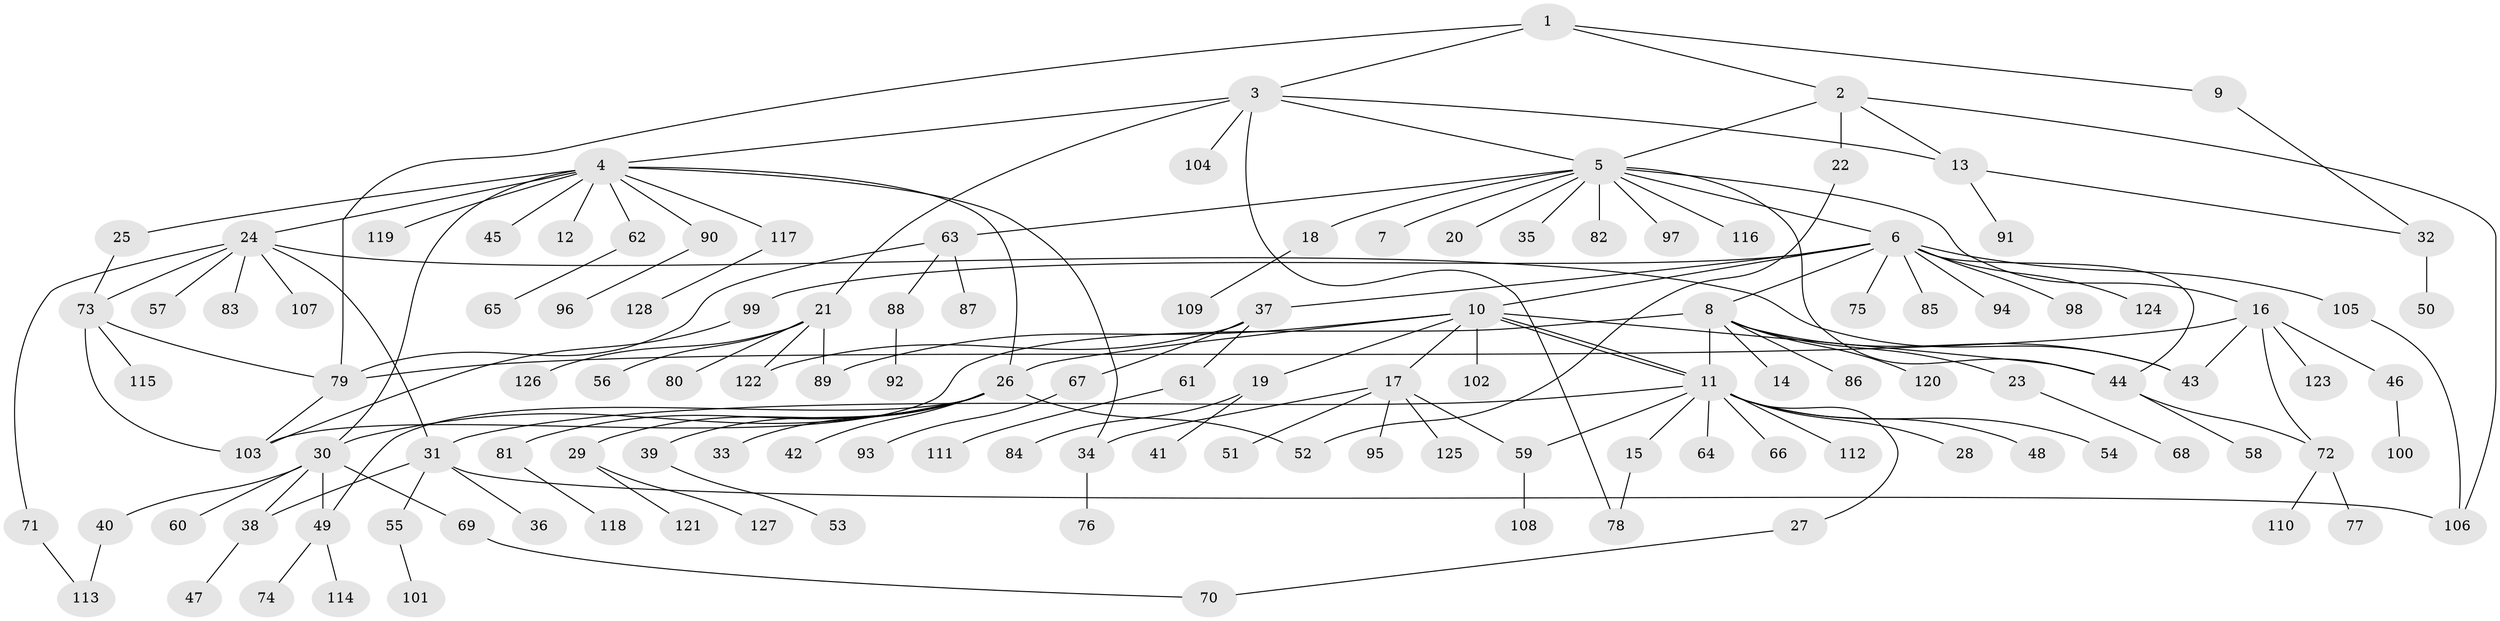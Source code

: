 // coarse degree distribution, {8: 0.010526315789473684, 6: 0.021052631578947368, 11: 0.021052631578947368, 12: 0.010526315789473684, 13: 0.010526315789473684, 1: 0.5684210526315789, 7: 0.031578947368421054, 3: 0.06315789473684211, 17: 0.010526315789473684, 2: 0.17894736842105263, 5: 0.031578947368421054, 10: 0.010526315789473684, 4: 0.031578947368421054}
// Generated by graph-tools (version 1.1) at 2025/51/02/27/25 19:51:58]
// undirected, 128 vertices, 159 edges
graph export_dot {
graph [start="1"]
  node [color=gray90,style=filled];
  1;
  2;
  3;
  4;
  5;
  6;
  7;
  8;
  9;
  10;
  11;
  12;
  13;
  14;
  15;
  16;
  17;
  18;
  19;
  20;
  21;
  22;
  23;
  24;
  25;
  26;
  27;
  28;
  29;
  30;
  31;
  32;
  33;
  34;
  35;
  36;
  37;
  38;
  39;
  40;
  41;
  42;
  43;
  44;
  45;
  46;
  47;
  48;
  49;
  50;
  51;
  52;
  53;
  54;
  55;
  56;
  57;
  58;
  59;
  60;
  61;
  62;
  63;
  64;
  65;
  66;
  67;
  68;
  69;
  70;
  71;
  72;
  73;
  74;
  75;
  76;
  77;
  78;
  79;
  80;
  81;
  82;
  83;
  84;
  85;
  86;
  87;
  88;
  89;
  90;
  91;
  92;
  93;
  94;
  95;
  96;
  97;
  98;
  99;
  100;
  101;
  102;
  103;
  104;
  105;
  106;
  107;
  108;
  109;
  110;
  111;
  112;
  113;
  114;
  115;
  116;
  117;
  118;
  119;
  120;
  121;
  122;
  123;
  124;
  125;
  126;
  127;
  128;
  1 -- 2;
  1 -- 3;
  1 -- 9;
  1 -- 79;
  2 -- 5;
  2 -- 13;
  2 -- 22;
  2 -- 106;
  3 -- 4;
  3 -- 5;
  3 -- 13;
  3 -- 21;
  3 -- 78;
  3 -- 104;
  4 -- 12;
  4 -- 24;
  4 -- 25;
  4 -- 26;
  4 -- 30;
  4 -- 34;
  4 -- 45;
  4 -- 62;
  4 -- 90;
  4 -- 117;
  4 -- 119;
  5 -- 6;
  5 -- 7;
  5 -- 16;
  5 -- 18;
  5 -- 20;
  5 -- 35;
  5 -- 44;
  5 -- 63;
  5 -- 82;
  5 -- 97;
  5 -- 116;
  6 -- 8;
  6 -- 10;
  6 -- 37;
  6 -- 44;
  6 -- 75;
  6 -- 85;
  6 -- 94;
  6 -- 98;
  6 -- 99;
  6 -- 105;
  6 -- 124;
  8 -- 11;
  8 -- 14;
  8 -- 23;
  8 -- 43;
  8 -- 86;
  8 -- 103;
  8 -- 120;
  9 -- 32;
  10 -- 11;
  10 -- 11;
  10 -- 17;
  10 -- 19;
  10 -- 26;
  10 -- 44;
  10 -- 89;
  10 -- 102;
  11 -- 15;
  11 -- 27;
  11 -- 28;
  11 -- 31;
  11 -- 48;
  11 -- 54;
  11 -- 59;
  11 -- 64;
  11 -- 66;
  11 -- 112;
  13 -- 32;
  13 -- 91;
  15 -- 78;
  16 -- 43;
  16 -- 46;
  16 -- 72;
  16 -- 79;
  16 -- 123;
  17 -- 34;
  17 -- 51;
  17 -- 59;
  17 -- 95;
  17 -- 125;
  18 -- 109;
  19 -- 41;
  19 -- 84;
  21 -- 56;
  21 -- 80;
  21 -- 89;
  21 -- 122;
  21 -- 126;
  22 -- 52;
  23 -- 68;
  24 -- 31;
  24 -- 43;
  24 -- 57;
  24 -- 71;
  24 -- 73;
  24 -- 83;
  24 -- 107;
  25 -- 73;
  26 -- 29;
  26 -- 30;
  26 -- 33;
  26 -- 39;
  26 -- 42;
  26 -- 49;
  26 -- 52;
  26 -- 81;
  27 -- 70;
  29 -- 121;
  29 -- 127;
  30 -- 38;
  30 -- 40;
  30 -- 49;
  30 -- 60;
  30 -- 69;
  31 -- 36;
  31 -- 38;
  31 -- 55;
  31 -- 106;
  32 -- 50;
  34 -- 76;
  37 -- 61;
  37 -- 67;
  37 -- 122;
  38 -- 47;
  39 -- 53;
  40 -- 113;
  44 -- 58;
  44 -- 72;
  46 -- 100;
  49 -- 74;
  49 -- 114;
  55 -- 101;
  59 -- 108;
  61 -- 111;
  62 -- 65;
  63 -- 79;
  63 -- 87;
  63 -- 88;
  67 -- 93;
  69 -- 70;
  71 -- 113;
  72 -- 77;
  72 -- 110;
  73 -- 79;
  73 -- 103;
  73 -- 115;
  79 -- 103;
  81 -- 118;
  88 -- 92;
  90 -- 96;
  99 -- 103;
  105 -- 106;
  117 -- 128;
}
